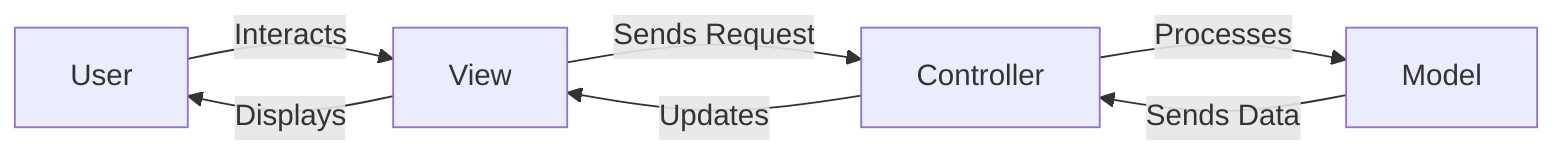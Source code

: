 graph LR; 
User -->|Interacts| View;
View -->|Sends Request| Controller;
Controller -->|Processes| Model;
Model -->|Sends Data| Controller;
Controller -->|Updates| View;
View -->|Displays| User;